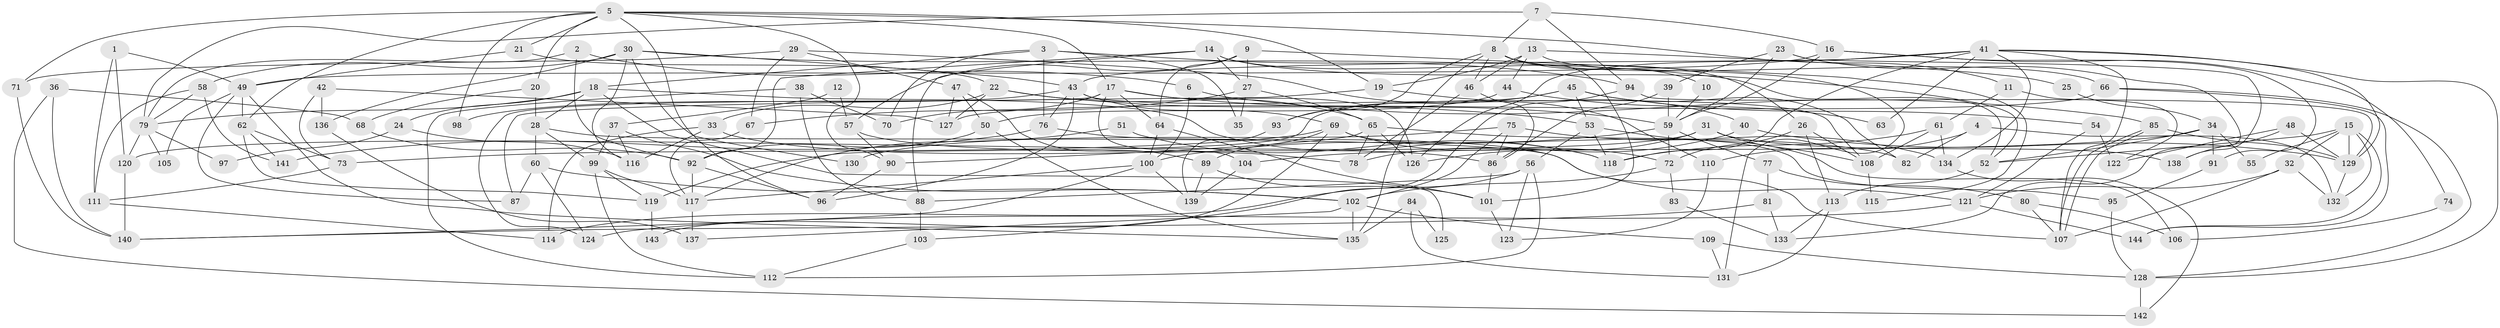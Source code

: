 // coarse degree distribution, {5: 0.17204301075268819, 4: 0.1935483870967742, 7: 0.12903225806451613, 10: 0.03225806451612903, 6: 0.13978494623655913, 8: 0.03225806451612903, 3: 0.16129032258064516, 2: 0.10752688172043011, 9: 0.03225806451612903}
// Generated by graph-tools (version 1.1) at 2025/41/03/06/25 10:41:55]
// undirected, 144 vertices, 288 edges
graph export_dot {
graph [start="1"]
  node [color=gray90,style=filled];
  1;
  2;
  3;
  4;
  5;
  6;
  7;
  8;
  9;
  10;
  11;
  12;
  13;
  14;
  15;
  16;
  17;
  18;
  19;
  20;
  21;
  22;
  23;
  24;
  25;
  26;
  27;
  28;
  29;
  30;
  31;
  32;
  33;
  34;
  35;
  36;
  37;
  38;
  39;
  40;
  41;
  42;
  43;
  44;
  45;
  46;
  47;
  48;
  49;
  50;
  51;
  52;
  53;
  54;
  55;
  56;
  57;
  58;
  59;
  60;
  61;
  62;
  63;
  64;
  65;
  66;
  67;
  68;
  69;
  70;
  71;
  72;
  73;
  74;
  75;
  76;
  77;
  78;
  79;
  80;
  81;
  82;
  83;
  84;
  85;
  86;
  87;
  88;
  89;
  90;
  91;
  92;
  93;
  94;
  95;
  96;
  97;
  98;
  99;
  100;
  101;
  102;
  103;
  104;
  105;
  106;
  107;
  108;
  109;
  110;
  111;
  112;
  113;
  114;
  115;
  116;
  117;
  118;
  119;
  120;
  121;
  122;
  123;
  124;
  125;
  126;
  127;
  128;
  129;
  130;
  131;
  132;
  133;
  134;
  135;
  136;
  137;
  138;
  139;
  140;
  141;
  142;
  143;
  144;
  1 -- 120;
  1 -- 49;
  1 -- 111;
  2 -- 92;
  2 -- 6;
  2 -- 79;
  3 -- 76;
  3 -- 18;
  3 -- 35;
  3 -- 70;
  3 -- 94;
  4 -- 82;
  4 -- 132;
  4 -- 110;
  5 -- 19;
  5 -- 90;
  5 -- 11;
  5 -- 17;
  5 -- 20;
  5 -- 21;
  5 -- 62;
  5 -- 71;
  5 -- 96;
  5 -- 98;
  6 -- 100;
  6 -- 85;
  7 -- 16;
  7 -- 8;
  7 -- 79;
  7 -- 94;
  8 -- 46;
  8 -- 66;
  8 -- 10;
  8 -- 93;
  8 -- 101;
  8 -- 135;
  9 -- 57;
  9 -- 27;
  9 -- 64;
  9 -- 115;
  10 -- 59;
  11 -- 122;
  11 -- 61;
  12 -- 57;
  12 -- 37;
  13 -- 131;
  13 -- 19;
  13 -- 25;
  13 -- 44;
  13 -- 46;
  14 -- 27;
  14 -- 92;
  14 -- 26;
  14 -- 52;
  14 -- 88;
  15 -- 129;
  15 -- 52;
  15 -- 32;
  15 -- 55;
  15 -- 132;
  15 -- 144;
  16 -- 91;
  16 -- 49;
  16 -- 59;
  16 -- 74;
  17 -- 59;
  17 -- 64;
  17 -- 70;
  17 -- 104;
  17 -- 124;
  17 -- 126;
  18 -- 118;
  18 -- 79;
  18 -- 24;
  18 -- 28;
  18 -- 125;
  19 -- 40;
  19 -- 87;
  20 -- 28;
  20 -- 68;
  21 -- 49;
  21 -- 22;
  22 -- 53;
  22 -- 33;
  22 -- 65;
  22 -- 127;
  23 -- 39;
  23 -- 59;
  23 -- 133;
  23 -- 138;
  24 -- 116;
  24 -- 97;
  25 -- 34;
  26 -- 72;
  26 -- 108;
  26 -- 113;
  27 -- 67;
  27 -- 65;
  27 -- 35;
  28 -- 60;
  28 -- 99;
  28 -- 121;
  29 -- 47;
  29 -- 71;
  29 -- 67;
  29 -- 110;
  30 -- 58;
  30 -- 43;
  30 -- 52;
  30 -- 116;
  30 -- 130;
  30 -- 136;
  31 -- 108;
  31 -- 126;
  31 -- 120;
  31 -- 138;
  32 -- 132;
  32 -- 107;
  32 -- 121;
  33 -- 116;
  33 -- 86;
  33 -- 114;
  34 -- 52;
  34 -- 104;
  34 -- 55;
  34 -- 91;
  36 -- 140;
  36 -- 142;
  36 -- 68;
  37 -- 99;
  37 -- 102;
  37 -- 116;
  38 -- 70;
  38 -- 88;
  38 -- 112;
  39 -- 86;
  39 -- 59;
  40 -- 129;
  40 -- 78;
  41 -- 43;
  41 -- 107;
  41 -- 63;
  41 -- 118;
  41 -- 126;
  41 -- 128;
  41 -- 129;
  41 -- 134;
  42 -- 127;
  42 -- 73;
  42 -- 136;
  43 -- 108;
  43 -- 69;
  43 -- 76;
  43 -- 96;
  43 -- 98;
  44 -- 50;
  44 -- 63;
  45 -- 119;
  45 -- 53;
  45 -- 54;
  45 -- 82;
  45 -- 93;
  46 -- 86;
  46 -- 78;
  47 -- 89;
  47 -- 50;
  47 -- 127;
  48 -- 129;
  48 -- 138;
  48 -- 122;
  49 -- 62;
  49 -- 135;
  49 -- 87;
  49 -- 105;
  50 -- 135;
  50 -- 92;
  51 -- 117;
  51 -- 118;
  52 -- 113;
  53 -- 56;
  53 -- 118;
  53 -- 106;
  54 -- 121;
  54 -- 122;
  56 -- 88;
  56 -- 123;
  56 -- 112;
  56 -- 114;
  57 -- 78;
  57 -- 90;
  58 -- 111;
  58 -- 79;
  58 -- 141;
  59 -- 100;
  59 -- 72;
  59 -- 77;
  60 -- 124;
  60 -- 102;
  60 -- 87;
  61 -- 134;
  61 -- 108;
  61 -- 118;
  62 -- 141;
  62 -- 73;
  62 -- 119;
  64 -- 100;
  64 -- 101;
  65 -- 126;
  65 -- 78;
  65 -- 82;
  65 -- 90;
  66 -- 144;
  66 -- 127;
  66 -- 128;
  67 -- 117;
  68 -- 92;
  69 -- 89;
  69 -- 73;
  69 -- 72;
  69 -- 95;
  69 -- 143;
  71 -- 140;
  72 -- 83;
  72 -- 102;
  73 -- 111;
  74 -- 106;
  75 -- 86;
  75 -- 102;
  75 -- 130;
  75 -- 134;
  76 -- 107;
  76 -- 141;
  77 -- 81;
  77 -- 80;
  79 -- 97;
  79 -- 105;
  79 -- 120;
  80 -- 107;
  80 -- 106;
  81 -- 140;
  81 -- 133;
  83 -- 133;
  84 -- 131;
  84 -- 135;
  84 -- 125;
  85 -- 107;
  85 -- 107;
  85 -- 129;
  86 -- 101;
  88 -- 103;
  89 -- 139;
  89 -- 101;
  90 -- 96;
  91 -- 95;
  92 -- 96;
  92 -- 117;
  93 -- 139;
  94 -- 103;
  94 -- 129;
  95 -- 128;
  99 -- 112;
  99 -- 117;
  99 -- 119;
  100 -- 117;
  100 -- 139;
  100 -- 140;
  101 -- 123;
  102 -- 137;
  102 -- 109;
  102 -- 135;
  103 -- 112;
  104 -- 139;
  108 -- 115;
  109 -- 128;
  109 -- 131;
  110 -- 123;
  111 -- 114;
  113 -- 131;
  113 -- 133;
  117 -- 137;
  119 -- 143;
  120 -- 140;
  121 -- 124;
  121 -- 144;
  128 -- 142;
  129 -- 132;
  134 -- 142;
  136 -- 137;
}
